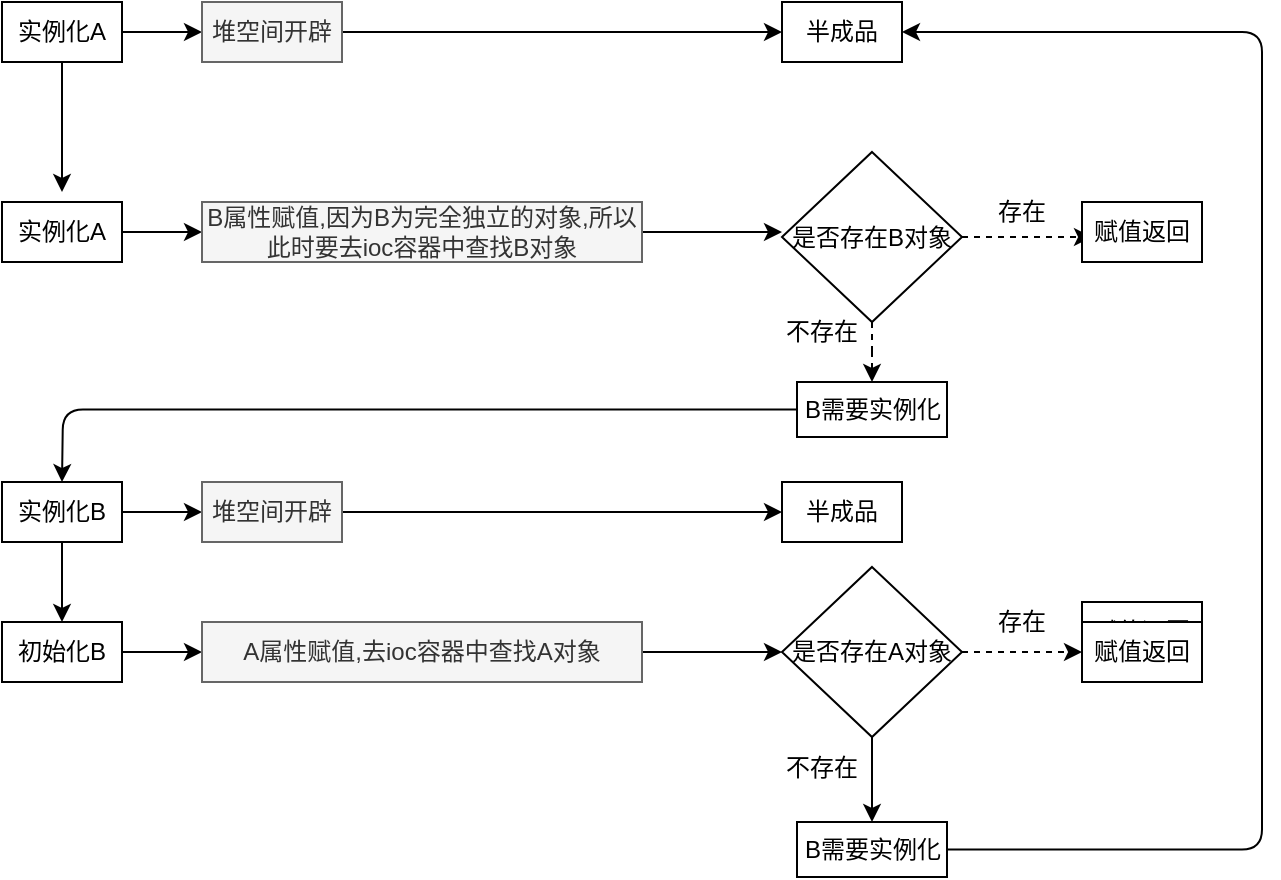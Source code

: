 <mxfile version="15.9.1" type="github">
  <diagram id="tjLYPWcL-H6KRrWk98su" name="第 1 页">
    <mxGraphModel dx="1038" dy="568" grid="1" gridSize="10" guides="1" tooltips="1" connect="1" arrows="1" fold="1" page="1" pageScale="1" pageWidth="827" pageHeight="1169" math="0" shadow="0">
      <root>
        <mxCell id="0" />
        <mxCell id="1" parent="0" />
        <mxCell id="3t7mAojt7ZVNXoc6vNRl-3" value="" style="edgeStyle=orthogonalEdgeStyle;rounded=0;orthogonalLoop=1;jettySize=auto;html=1;" edge="1" parent="1" source="3t7mAojt7ZVNXoc6vNRl-1" target="3t7mAojt7ZVNXoc6vNRl-2">
          <mxGeometry relative="1" as="geometry" />
        </mxCell>
        <mxCell id="3t7mAojt7ZVNXoc6vNRl-11" value="" style="edgeStyle=orthogonalEdgeStyle;curved=0;rounded=1;sketch=0;orthogonalLoop=1;jettySize=auto;html=1;" edge="1" parent="1" source="3t7mAojt7ZVNXoc6vNRl-1">
          <mxGeometry relative="1" as="geometry">
            <mxPoint x="130" y="185" as="targetPoint" />
          </mxGeometry>
        </mxCell>
        <mxCell id="3t7mAojt7ZVNXoc6vNRl-1" value="实例化A" style="rounded=0;whiteSpace=wrap;html=1;" vertex="1" parent="1">
          <mxGeometry x="100" y="90" width="60" height="30" as="geometry" />
        </mxCell>
        <mxCell id="3t7mAojt7ZVNXoc6vNRl-9" value="" style="edgeStyle=orthogonalEdgeStyle;curved=0;rounded=1;sketch=0;orthogonalLoop=1;jettySize=auto;html=1;" edge="1" parent="1" source="3t7mAojt7ZVNXoc6vNRl-2" target="3t7mAojt7ZVNXoc6vNRl-6">
          <mxGeometry relative="1" as="geometry" />
        </mxCell>
        <mxCell id="3t7mAojt7ZVNXoc6vNRl-2" value="堆空间开辟" style="text;html=1;fillColor=#f5f5f5;align=center;verticalAlign=middle;whiteSpace=wrap;rounded=0;fontColor=#333333;strokeColor=#666666;" vertex="1" parent="1">
          <mxGeometry x="200" y="90" width="70" height="30" as="geometry" />
        </mxCell>
        <mxCell id="3t7mAojt7ZVNXoc6vNRl-6" value="半成品" style="rounded=0;whiteSpace=wrap;html=1;" vertex="1" parent="1">
          <mxGeometry x="490" y="90" width="60" height="30" as="geometry" />
        </mxCell>
        <mxCell id="3t7mAojt7ZVNXoc6vNRl-14" value="" style="edgeStyle=orthogonalEdgeStyle;curved=0;rounded=1;sketch=0;orthogonalLoop=1;jettySize=auto;html=1;" edge="1" parent="1" source="3t7mAojt7ZVNXoc6vNRl-12">
          <mxGeometry relative="1" as="geometry">
            <mxPoint x="200" y="205" as="targetPoint" />
          </mxGeometry>
        </mxCell>
        <mxCell id="3t7mAojt7ZVNXoc6vNRl-12" value="实例化A" style="rounded=0;whiteSpace=wrap;html=1;" vertex="1" parent="1">
          <mxGeometry x="100" y="190" width="60" height="30" as="geometry" />
        </mxCell>
        <mxCell id="3t7mAojt7ZVNXoc6vNRl-20" value="" style="edgeStyle=orthogonalEdgeStyle;curved=0;rounded=1;sketch=0;orthogonalLoop=1;jettySize=auto;html=1;" edge="1" parent="1" source="3t7mAojt7ZVNXoc6vNRl-17">
          <mxGeometry relative="1" as="geometry">
            <mxPoint x="490" y="205" as="targetPoint" />
          </mxGeometry>
        </mxCell>
        <mxCell id="3t7mAojt7ZVNXoc6vNRl-17" value="B属性赋值,因为B为完全独立的对象,所以此时要去ioc容器中查找B对象" style="text;html=1;fillColor=#f5f5f5;align=center;verticalAlign=middle;whiteSpace=wrap;rounded=0;fontColor=#333333;strokeColor=#666666;" vertex="1" parent="1">
          <mxGeometry x="200" y="190" width="220" height="30" as="geometry" />
        </mxCell>
        <mxCell id="3t7mAojt7ZVNXoc6vNRl-23" value="" style="edgeStyle=orthogonalEdgeStyle;curved=0;rounded=1;sketch=0;orthogonalLoop=1;jettySize=auto;html=1;dashed=1;" edge="1" parent="1" source="3t7mAojt7ZVNXoc6vNRl-21">
          <mxGeometry relative="1" as="geometry">
            <mxPoint x="645" y="207.5" as="targetPoint" />
          </mxGeometry>
        </mxCell>
        <mxCell id="3t7mAojt7ZVNXoc6vNRl-31" value="" style="edgeStyle=orthogonalEdgeStyle;curved=0;rounded=1;sketch=0;orthogonalLoop=1;jettySize=auto;html=1;dashed=1;" edge="1" parent="1" source="3t7mAojt7ZVNXoc6vNRl-21" target="3t7mAojt7ZVNXoc6vNRl-30">
          <mxGeometry relative="1" as="geometry" />
        </mxCell>
        <mxCell id="3t7mAojt7ZVNXoc6vNRl-21" value="是否存在B对象" style="rhombus;whiteSpace=wrap;html=1;rounded=0;sketch=0;" vertex="1" parent="1">
          <mxGeometry x="490" y="165" width="90" height="85" as="geometry" />
        </mxCell>
        <mxCell id="3t7mAojt7ZVNXoc6vNRl-24" value="存在" style="text;html=1;strokeColor=none;fillColor=none;align=center;verticalAlign=middle;whiteSpace=wrap;rounded=0;sketch=0;" vertex="1" parent="1">
          <mxGeometry x="580" y="180" width="60" height="30" as="geometry" />
        </mxCell>
        <mxCell id="3t7mAojt7ZVNXoc6vNRl-29" value="赋值返回" style="rounded=0;whiteSpace=wrap;html=1;" vertex="1" parent="1">
          <mxGeometry x="640" y="190" width="60" height="30" as="geometry" />
        </mxCell>
        <mxCell id="3t7mAojt7ZVNXoc6vNRl-34" value="" style="edgeStyle=orthogonalEdgeStyle;curved=0;rounded=1;sketch=0;orthogonalLoop=1;jettySize=auto;html=1;" edge="1" parent="1" source="3t7mAojt7ZVNXoc6vNRl-30">
          <mxGeometry relative="1" as="geometry">
            <mxPoint x="130" y="330" as="targetPoint" />
          </mxGeometry>
        </mxCell>
        <mxCell id="3t7mAojt7ZVNXoc6vNRl-30" value="B需要实例化" style="whiteSpace=wrap;html=1;rounded=0;sketch=0;" vertex="1" parent="1">
          <mxGeometry x="497.5" y="280" width="75" height="27.5" as="geometry" />
        </mxCell>
        <mxCell id="3t7mAojt7ZVNXoc6vNRl-32" value="不存在" style="text;html=1;strokeColor=none;fillColor=none;align=center;verticalAlign=middle;whiteSpace=wrap;rounded=0;sketch=0;" vertex="1" parent="1">
          <mxGeometry x="480" y="240" width="60" height="30" as="geometry" />
        </mxCell>
        <mxCell id="3t7mAojt7ZVNXoc6vNRl-38" value="" style="edgeStyle=orthogonalEdgeStyle;curved=0;rounded=1;sketch=0;orthogonalLoop=1;jettySize=auto;html=1;" edge="1" parent="1" source="3t7mAojt7ZVNXoc6vNRl-35" target="3t7mAojt7ZVNXoc6vNRl-37">
          <mxGeometry relative="1" as="geometry" />
        </mxCell>
        <mxCell id="3t7mAojt7ZVNXoc6vNRl-41" value="" style="edgeStyle=orthogonalEdgeStyle;curved=0;rounded=1;sketch=0;orthogonalLoop=1;jettySize=auto;html=1;" edge="1" parent="1" source="3t7mAojt7ZVNXoc6vNRl-35" target="3t7mAojt7ZVNXoc6vNRl-39">
          <mxGeometry relative="1" as="geometry" />
        </mxCell>
        <mxCell id="3t7mAojt7ZVNXoc6vNRl-35" value="实例化B" style="rounded=0;whiteSpace=wrap;html=1;" vertex="1" parent="1">
          <mxGeometry x="100" y="330" width="60" height="30" as="geometry" />
        </mxCell>
        <mxCell id="3t7mAojt7ZVNXoc6vNRl-42" value="" style="edgeStyle=orthogonalEdgeStyle;curved=0;rounded=1;sketch=0;orthogonalLoop=1;jettySize=auto;html=1;" edge="1" parent="1" source="3t7mAojt7ZVNXoc6vNRl-37" target="3t7mAojt7ZVNXoc6vNRl-40">
          <mxGeometry relative="1" as="geometry" />
        </mxCell>
        <mxCell id="3t7mAojt7ZVNXoc6vNRl-37" value="初始化B" style="rounded=0;whiteSpace=wrap;html=1;" vertex="1" parent="1">
          <mxGeometry x="100" y="400" width="60" height="30" as="geometry" />
        </mxCell>
        <mxCell id="3t7mAojt7ZVNXoc6vNRl-44" style="edgeStyle=orthogonalEdgeStyle;curved=0;rounded=1;sketch=0;orthogonalLoop=1;jettySize=auto;html=1;entryX=0;entryY=0.5;entryDx=0;entryDy=0;" edge="1" parent="1" source="3t7mAojt7ZVNXoc6vNRl-39" target="3t7mAojt7ZVNXoc6vNRl-43">
          <mxGeometry relative="1" as="geometry" />
        </mxCell>
        <mxCell id="3t7mAojt7ZVNXoc6vNRl-39" value="堆空间开辟" style="text;html=1;fillColor=#f5f5f5;align=center;verticalAlign=middle;whiteSpace=wrap;rounded=0;fontColor=#333333;strokeColor=#666666;" vertex="1" parent="1">
          <mxGeometry x="200" y="330" width="70" height="30" as="geometry" />
        </mxCell>
        <mxCell id="3t7mAojt7ZVNXoc6vNRl-48" value="" style="edgeStyle=orthogonalEdgeStyle;curved=0;rounded=1;sketch=0;orthogonalLoop=1;jettySize=auto;html=1;" edge="1" parent="1" source="3t7mAojt7ZVNXoc6vNRl-40">
          <mxGeometry relative="1" as="geometry">
            <mxPoint x="490" y="415" as="targetPoint" />
          </mxGeometry>
        </mxCell>
        <mxCell id="3t7mAojt7ZVNXoc6vNRl-40" value="A属性赋值,去ioc容器中查找A对象" style="text;html=1;fillColor=#f5f5f5;align=center;verticalAlign=middle;whiteSpace=wrap;rounded=0;fontColor=#333333;strokeColor=#666666;" vertex="1" parent="1">
          <mxGeometry x="200" y="400" width="220" height="30" as="geometry" />
        </mxCell>
        <mxCell id="3t7mAojt7ZVNXoc6vNRl-43" value="半成品" style="rounded=0;whiteSpace=wrap;html=1;" vertex="1" parent="1">
          <mxGeometry x="490" y="330" width="60" height="30" as="geometry" />
        </mxCell>
        <mxCell id="3t7mAojt7ZVNXoc6vNRl-56" value="" style="edgeStyle=orthogonalEdgeStyle;curved=0;rounded=1;sketch=0;orthogonalLoop=1;jettySize=auto;html=1;dashed=1;" edge="1" parent="1" source="3t7mAojt7ZVNXoc6vNRl-45" target="3t7mAojt7ZVNXoc6vNRl-50">
          <mxGeometry relative="1" as="geometry" />
        </mxCell>
        <mxCell id="3t7mAojt7ZVNXoc6vNRl-61" value="" style="edgeStyle=orthogonalEdgeStyle;curved=0;rounded=1;sketch=0;orthogonalLoop=1;jettySize=auto;html=1;" edge="1" parent="1" source="3t7mAojt7ZVNXoc6vNRl-45" target="3t7mAojt7ZVNXoc6vNRl-60">
          <mxGeometry relative="1" as="geometry" />
        </mxCell>
        <mxCell id="3t7mAojt7ZVNXoc6vNRl-45" value="是否存在A对象" style="rhombus;whiteSpace=wrap;html=1;rounded=0;sketch=0;" vertex="1" parent="1">
          <mxGeometry x="490" y="372.5" width="90" height="85" as="geometry" />
        </mxCell>
        <mxCell id="3t7mAojt7ZVNXoc6vNRl-49" value="赋值返回" style="rounded=0;whiteSpace=wrap;html=1;" vertex="1" parent="1">
          <mxGeometry x="640" y="390" width="60" height="30" as="geometry" />
        </mxCell>
        <mxCell id="3t7mAojt7ZVNXoc6vNRl-50" value="赋值返回" style="rounded=0;whiteSpace=wrap;html=1;" vertex="1" parent="1">
          <mxGeometry x="640" y="400" width="60" height="30" as="geometry" />
        </mxCell>
        <mxCell id="3t7mAojt7ZVNXoc6vNRl-51" value="存在" style="text;html=1;strokeColor=none;fillColor=none;align=center;verticalAlign=middle;whiteSpace=wrap;rounded=0;sketch=0;" vertex="1" parent="1">
          <mxGeometry x="585" y="390" width="50" height="20" as="geometry" />
        </mxCell>
        <mxCell id="3t7mAojt7ZVNXoc6vNRl-59" value="不存在" style="text;html=1;strokeColor=none;fillColor=none;align=center;verticalAlign=middle;whiteSpace=wrap;rounded=0;sketch=0;" vertex="1" parent="1">
          <mxGeometry x="480" y="457.5" width="60" height="30" as="geometry" />
        </mxCell>
        <mxCell id="3t7mAojt7ZVNXoc6vNRl-63" style="edgeStyle=elbowEdgeStyle;rounded=1;sketch=0;orthogonalLoop=1;jettySize=auto;html=1;elbow=vertical;entryX=1;entryY=0.5;entryDx=0;entryDy=0;" edge="1" parent="1" source="3t7mAojt7ZVNXoc6vNRl-60" target="3t7mAojt7ZVNXoc6vNRl-6">
          <mxGeometry relative="1" as="geometry">
            <mxPoint x="770" y="100" as="targetPoint" />
            <Array as="points">
              <mxPoint x="730" y="310" />
            </Array>
          </mxGeometry>
        </mxCell>
        <mxCell id="3t7mAojt7ZVNXoc6vNRl-60" value="B需要实例化" style="whiteSpace=wrap;html=1;rounded=0;sketch=0;" vertex="1" parent="1">
          <mxGeometry x="497.5" y="500" width="75" height="27.5" as="geometry" />
        </mxCell>
      </root>
    </mxGraphModel>
  </diagram>
</mxfile>
